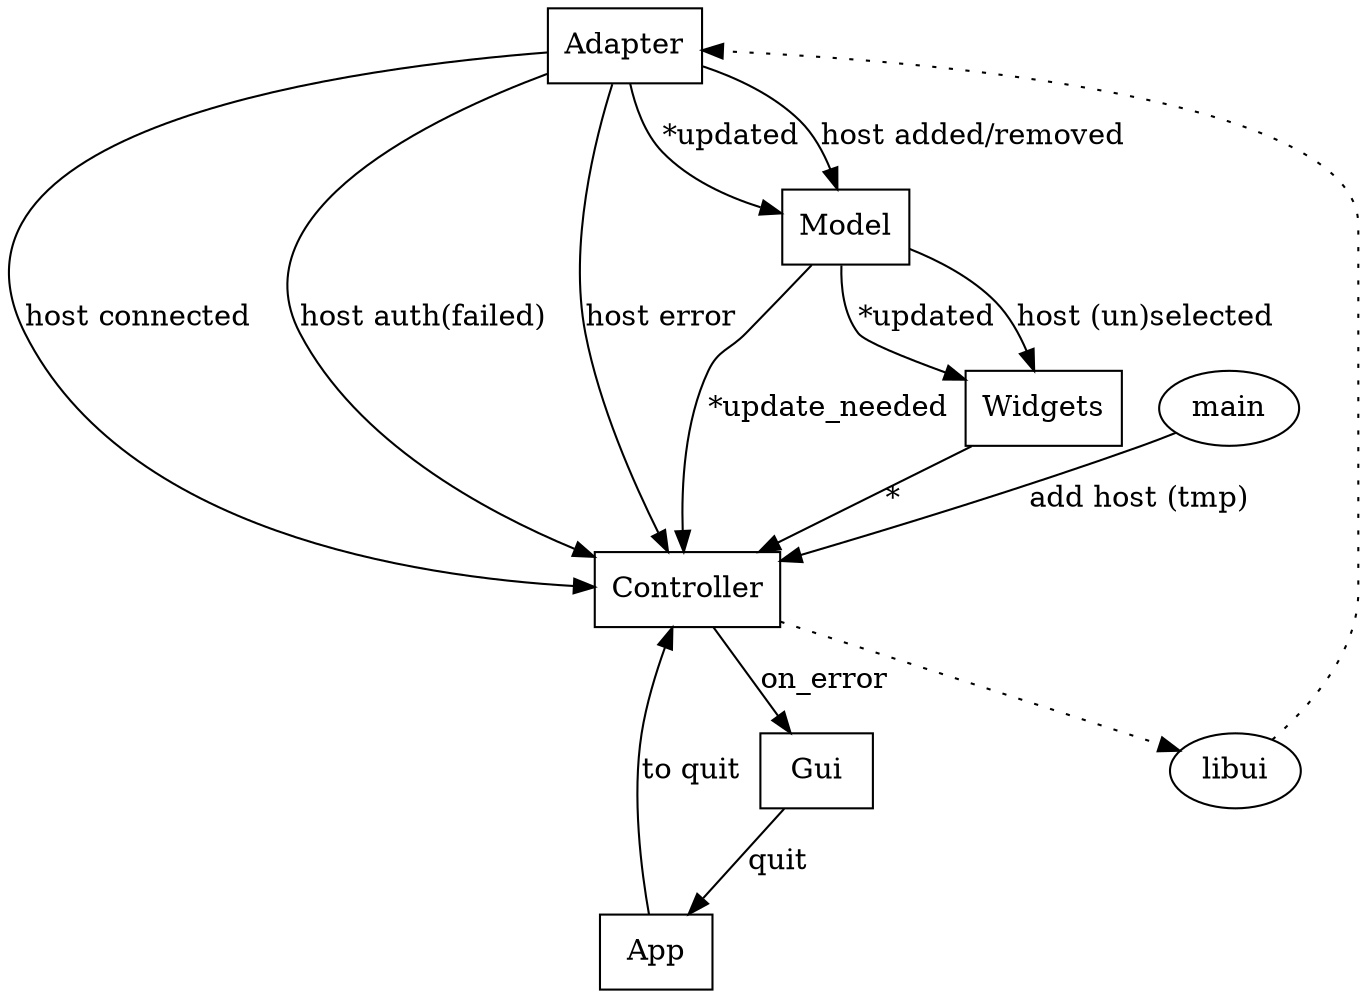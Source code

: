 // dot -Tpng arch.dot | feh -
digraph Arch {
    Adapter [shape=box];
    App [shape=box];
    Controller [shape=box];
    Gui [shape=box];
    Model [shape=box];
    Widgets [shape=box];

    Adapter -> Controller [label="host connected"];
    Adapter -> Controller [label="host auth(failed)"];
    Adapter -> Controller [label="host error"];

    Adapter -> Model [label="*updated"];
    Adapter -> Model [label="host added/removed"];

    Controller -> Gui [label="on_error"];

    Gui -> App [label="quit"];

    App -> Controller [label="to quit"];

    main -> Controller [label="add host (tmp)"];

    Model -> Controller [label="*update_needed"];
    Model -> Widgets [label="*updated"];
    Model -> Widgets [label="host (un)selected"];

    Widgets -> Controller [label="*"];

    libui -> Adapter [style=dotted];
    Controller -> libui [style=dotted];

}
